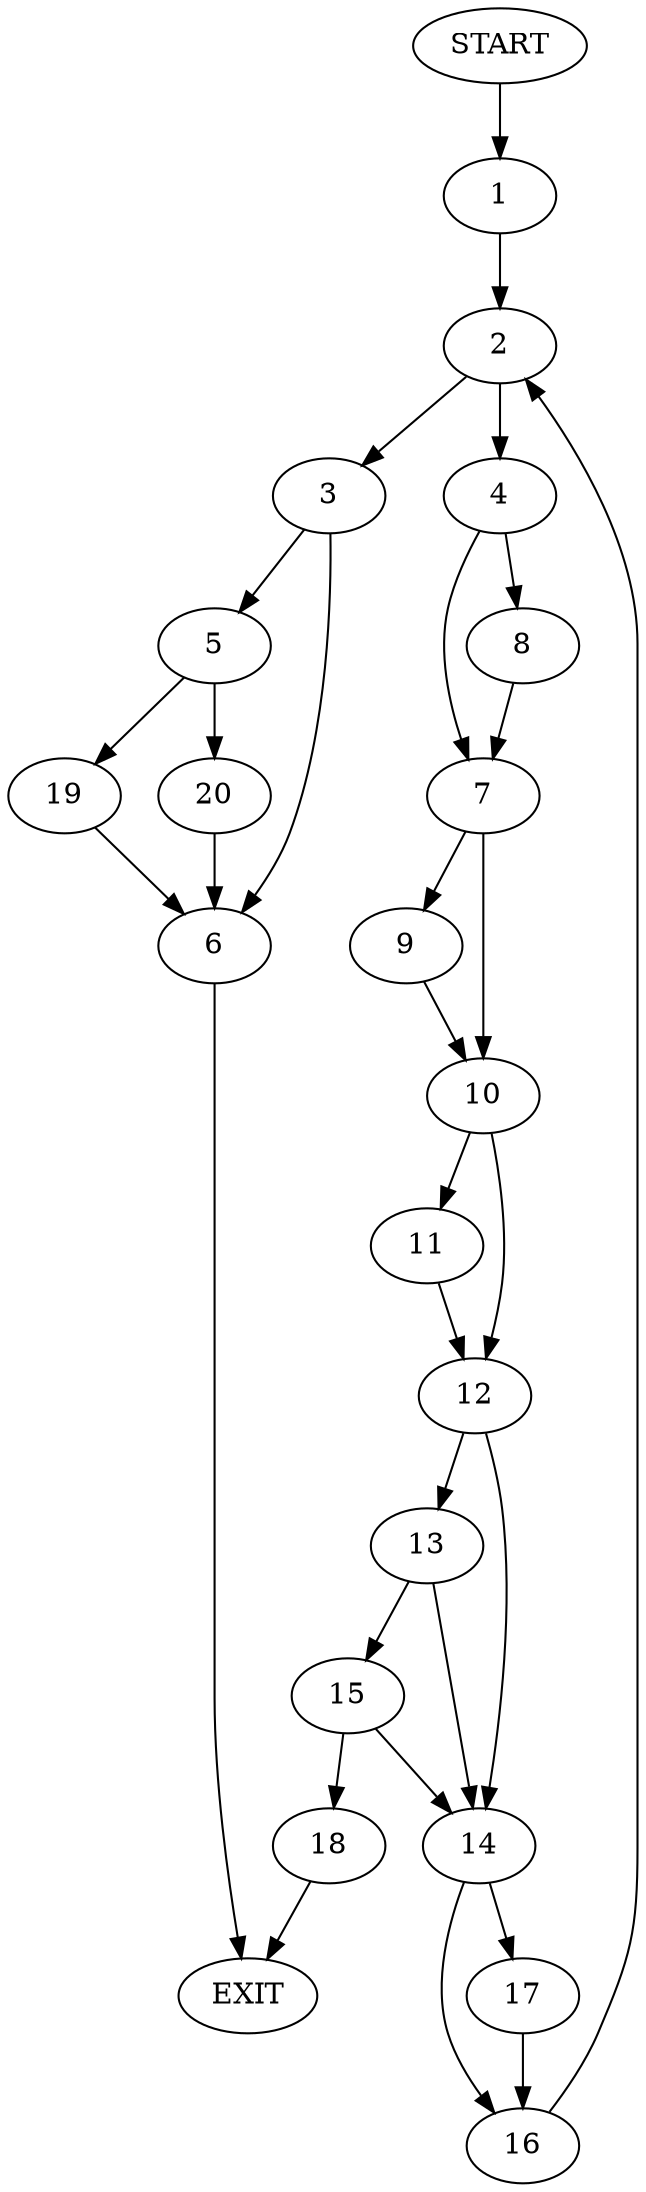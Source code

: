 digraph {
0 [label="START"]
21 [label="EXIT"]
0 -> 1
1 -> 2
2 -> 3
2 -> 4
3 -> 5
3 -> 6
4 -> 7
4 -> 8
8 -> 7
7 -> 9
7 -> 10
10 -> 11
10 -> 12
9 -> 10
11 -> 12
12 -> 13
12 -> 14
13 -> 14
13 -> 15
14 -> 16
14 -> 17
15 -> 18
15 -> 14
18 -> 21
16 -> 2
17 -> 16
5 -> 19
5 -> 20
6 -> 21
19 -> 6
20 -> 6
}
